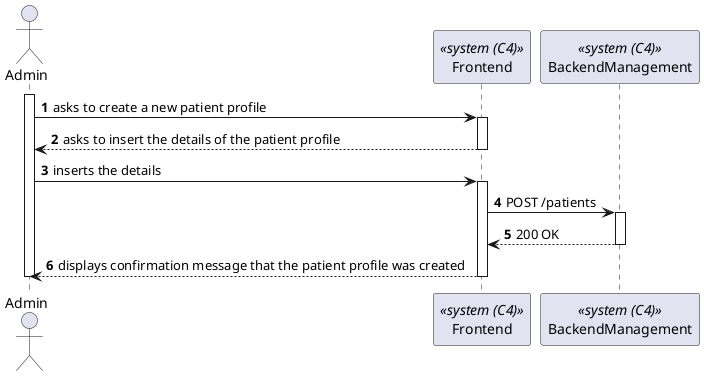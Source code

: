 @startuml PatientProfileCreation(level2)

autonumber

actor "Admin" as Admin
participant Frontend as "Frontend" <<system (C4)>>
participant Backend as "BackendManagement" <<system (C4)>>

activate Admin

    Admin -> Frontend : asks to create a new patient profile
    activate Frontend

        Frontend --> Admin : asks to insert the details of the patient profile
    
    deactivate Frontend
    Admin -> Frontend : inserts the details
    activate Frontend
    
        Frontend-> Backend : POST /patients
        activate Backend

            Frontend <-- Backend : 200 OK
        deactivate Backend

    Frontend --> Admin : displays confirmation message that the patient profile was created
    
    deactivate Frontend
    deactivate Admin

@enduml